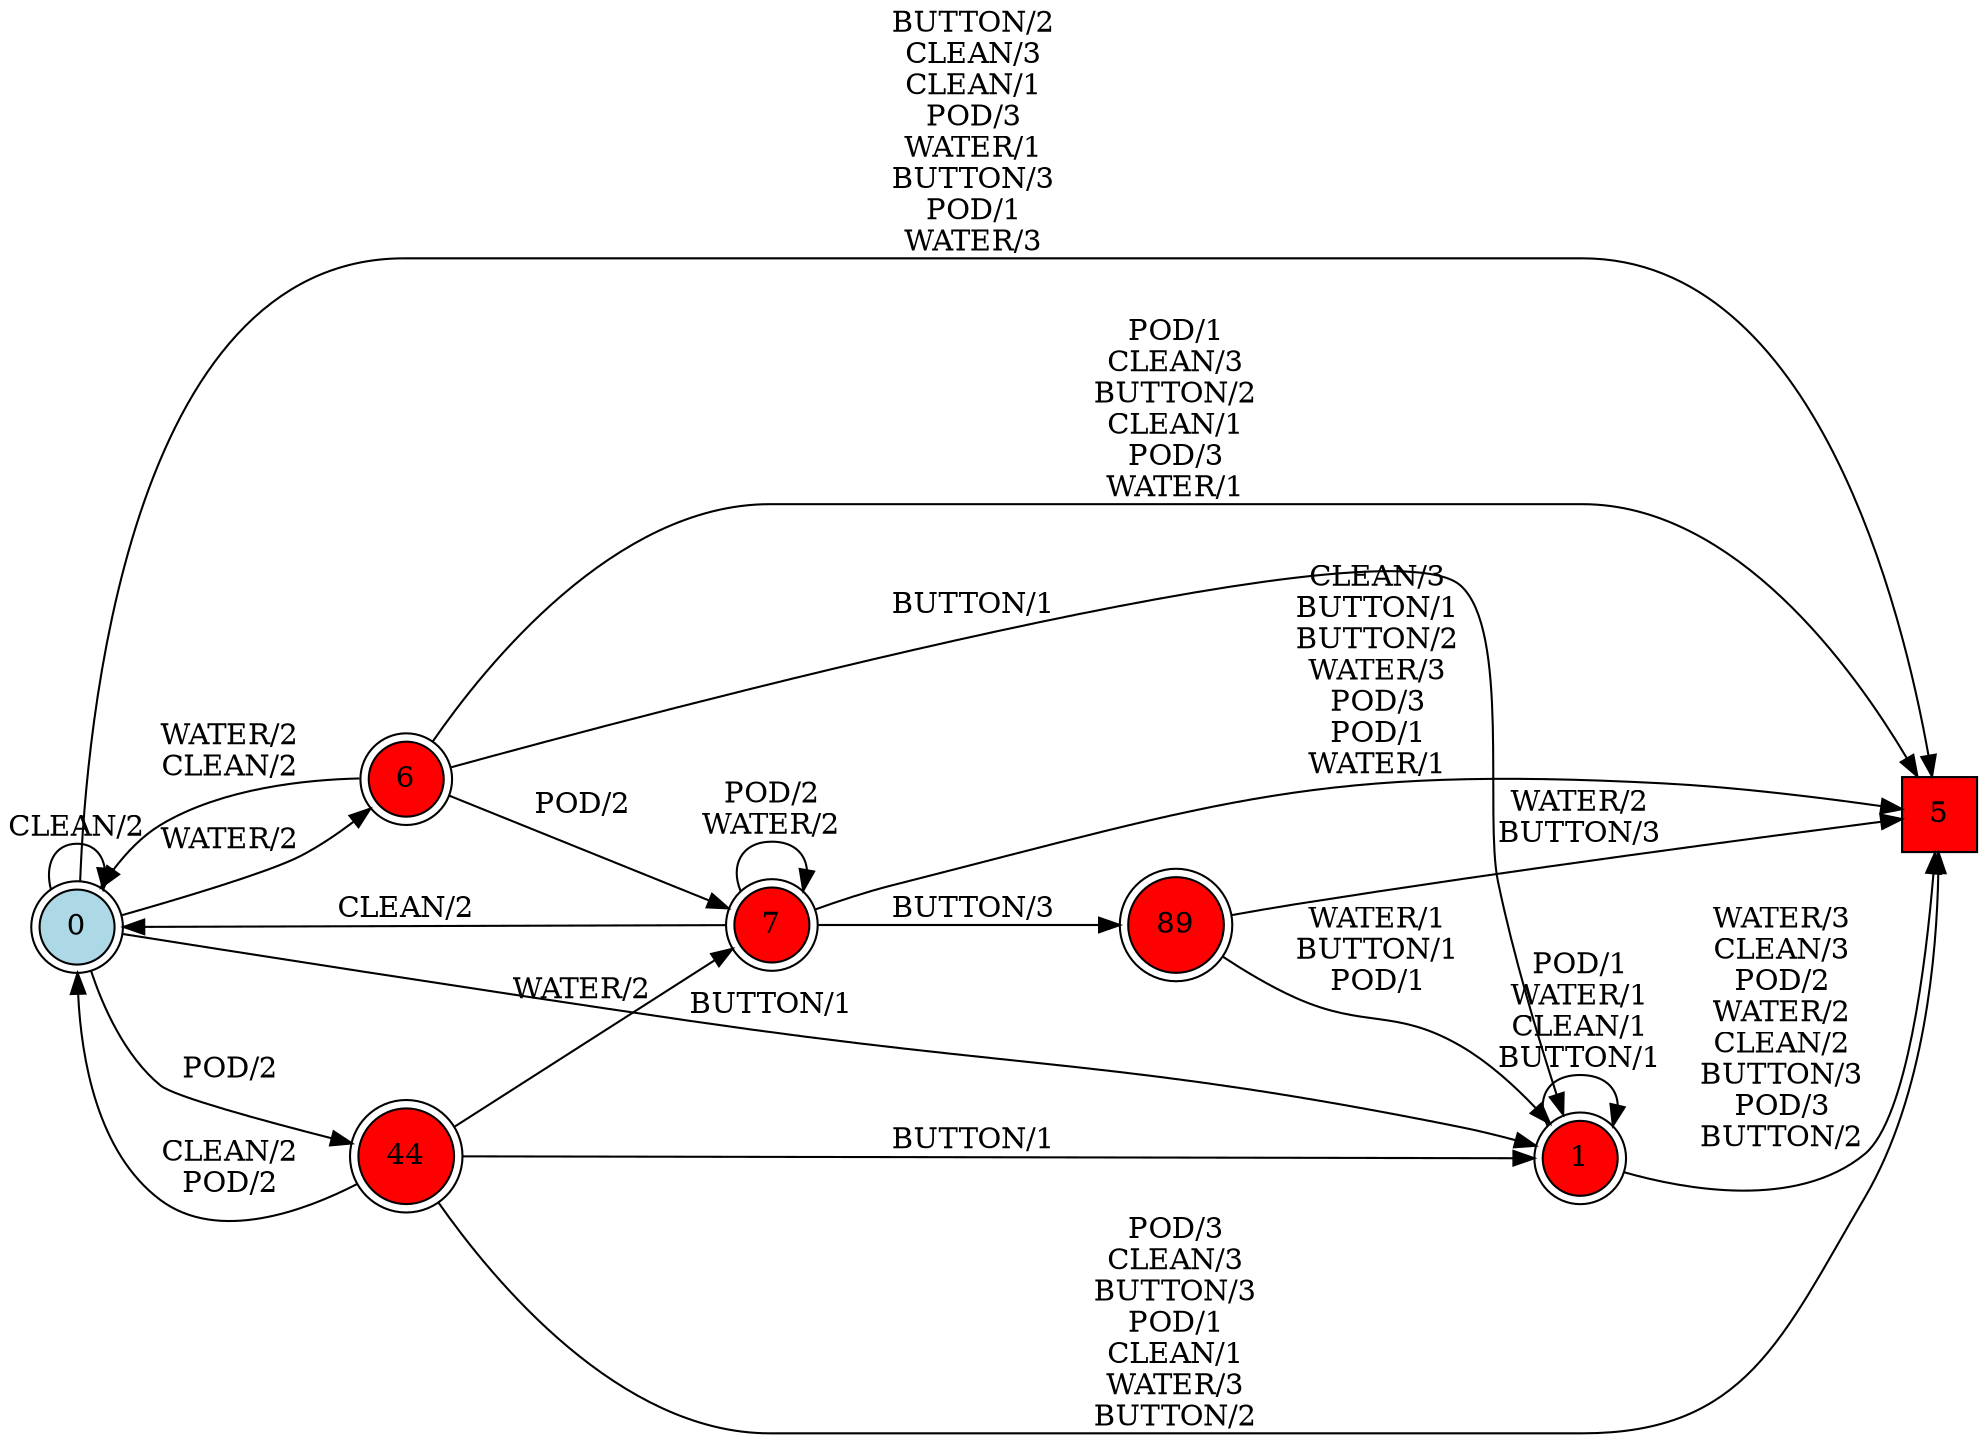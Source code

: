 digraph G {
  rankdir=LR;
  node [shape=circle, style=filled, fillcolor=white];
  "0" [isInitial=True, fillcolor=lightblue, shape=doublecircle];
  "1" [fillcolor=red, shape=doublecircle];
  "5" [fillcolor=red, shape=square];
  "6" [fillcolor=red, shape=doublecircle];
  "7" [fillcolor=red, shape=doublecircle];
  "44" [fillcolor=red, shape=doublecircle];
  "89" [fillcolor=red, shape=doublecircle];
  "0" -> "1" [label="BUTTON/1"];
  "0" -> "6" [label="WATER/2"];
  "0" -> "44" [label="POD/2"];
  "0" -> "5" [label="BUTTON/2\nCLEAN/3\nCLEAN/1\nPOD/3\nWATER/1\nBUTTON/3\nPOD/1\nWATER/3"];
  "0" -> "0" [label="CLEAN/2"];
  "1" -> "5" [label="WATER/3\nCLEAN/3\nPOD/2\nWATER/2\nCLEAN/2\nBUTTON/3\nPOD/3\nBUTTON/2"];
  "1" -> "1" [label="POD/1\nWATER/1\nCLEAN/1\nBUTTON/1"];
  "6" -> "7" [label="POD/2"];
  "6" -> "5" [label="POD/1\nCLEAN/3\nBUTTON/2\nCLEAN/1\nPOD/3\nWATER/1"];
  "6" -> "1" [label="BUTTON/1"];
  "6" -> "0" [label="WATER/2\nCLEAN/2"];
  "7" -> "5" [label="CLEAN/3\nBUTTON/1\nBUTTON/2\nWATER/3\nPOD/3\nPOD/1\nWATER/1"];
  "7" -> "89" [label="BUTTON/3"];
  "7" -> "0" [label="CLEAN/2"];
  "7" -> "7" [label="POD/2\nWATER/2"];
  "44" -> "5" [label="POD/3\nCLEAN/3\nBUTTON/3\nPOD/1\nCLEAN/1\nWATER/3\nBUTTON/2"];
  "44" -> "0" [label="CLEAN/2\nPOD/2"];
  "44" -> "1" [label="BUTTON/1"];
  "44" -> "7" [label="WATER/2"];
  "89" -> "5" [label="WATER/2\nBUTTON/3"];
  "89" -> "1" [label="WATER/1\nBUTTON/1\nPOD/1"];
}
